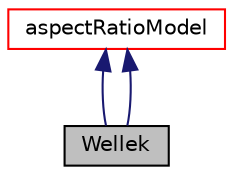 digraph "Wellek"
{
  bgcolor="transparent";
  edge [fontname="Helvetica",fontsize="10",labelfontname="Helvetica",labelfontsize="10"];
  node [fontname="Helvetica",fontsize="10",shape=record];
  Node2 [label="Wellek",height=0.2,width=0.4,color="black", fillcolor="grey75", style="filled", fontcolor="black"];
  Node3 -> Node2 [dir="back",color="midnightblue",fontsize="10",style="solid",fontname="Helvetica"];
  Node3 [label="aspectRatioModel",height=0.2,width=0.4,color="red",URL="$a02328.html"];
  Node3 -> Node2 [dir="back",color="midnightblue",fontsize="10",style="solid",fontname="Helvetica"];
}
